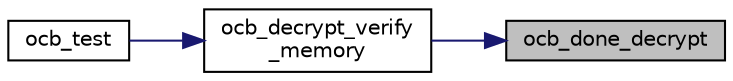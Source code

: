 digraph "ocb_done_decrypt"
{
 // LATEX_PDF_SIZE
  edge [fontname="Helvetica",fontsize="10",labelfontname="Helvetica",labelfontsize="10"];
  node [fontname="Helvetica",fontsize="10",shape=record];
  rankdir="RL";
  Node9 [label="ocb_done_decrypt",height=0.2,width=0.4,color="black", fillcolor="grey75", style="filled", fontcolor="black",tooltip="Terminate a decrypting OCB state."];
  Node9 -> Node10 [dir="back",color="midnightblue",fontsize="10",style="solid",fontname="Helvetica"];
  Node10 [label="ocb_decrypt_verify\l_memory",height=0.2,width=0.4,color="black", fillcolor="white", style="filled",URL="$ocb__decrypt__verify__memory_8c.html#a54a8c51becc57a9eded7c6da4479ac10",tooltip="Decrypt and compare the tag with OCB."];
  Node10 -> Node11 [dir="back",color="midnightblue",fontsize="10",style="solid",fontname="Helvetica"];
  Node11 [label="ocb_test",height=0.2,width=0.4,color="black", fillcolor="white", style="filled",URL="$ocb__test_8c.html#afbc7c6139aaabac9146afff688bafbb9",tooltip="Test the OCB protocol."];
}
